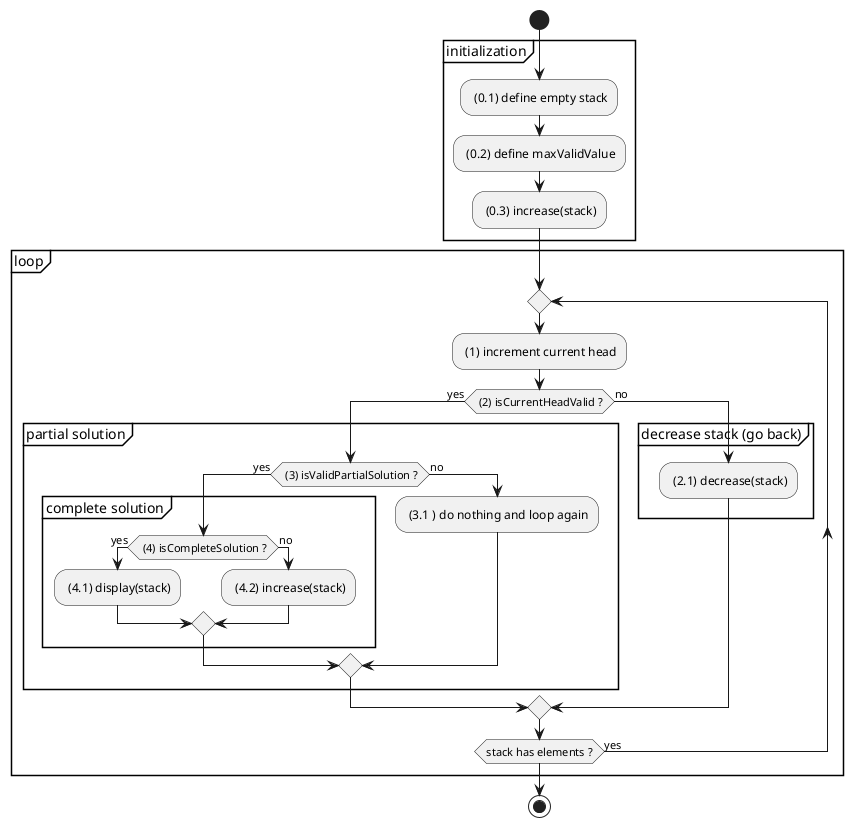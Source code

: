 @startuml

start

partition initialization {
    : (0.1) define empty stack;
    : (0.2) define maxValidValue;
    : (0.3) increase(stack);
}

partition "loop" {
    repeat
        : (1) increment current head;
        if ( (2) isCurrentHeadValid ?) then (yes)
            partition "partial solution" {
                if ( (3) isValidPartialSolution ?) then (yes)
                    partition "complete solution" {
                        if ( (4) isCompleteSolution ?) then (yes)
                            : (4.1) display(stack);
                        else (no)
                            : (4.2) increase(stack);
                        endif;
                    }
                else (no)
                    : (3.1 ) do nothing and loop again;
                endif;
            }
        else (no)
            partition "decrease stack (go back)" {
                : (2.1) decrease(stack);
            }
        endif;
    repeat while (stack has elements ?) is (yes);
}

stop

@enduml